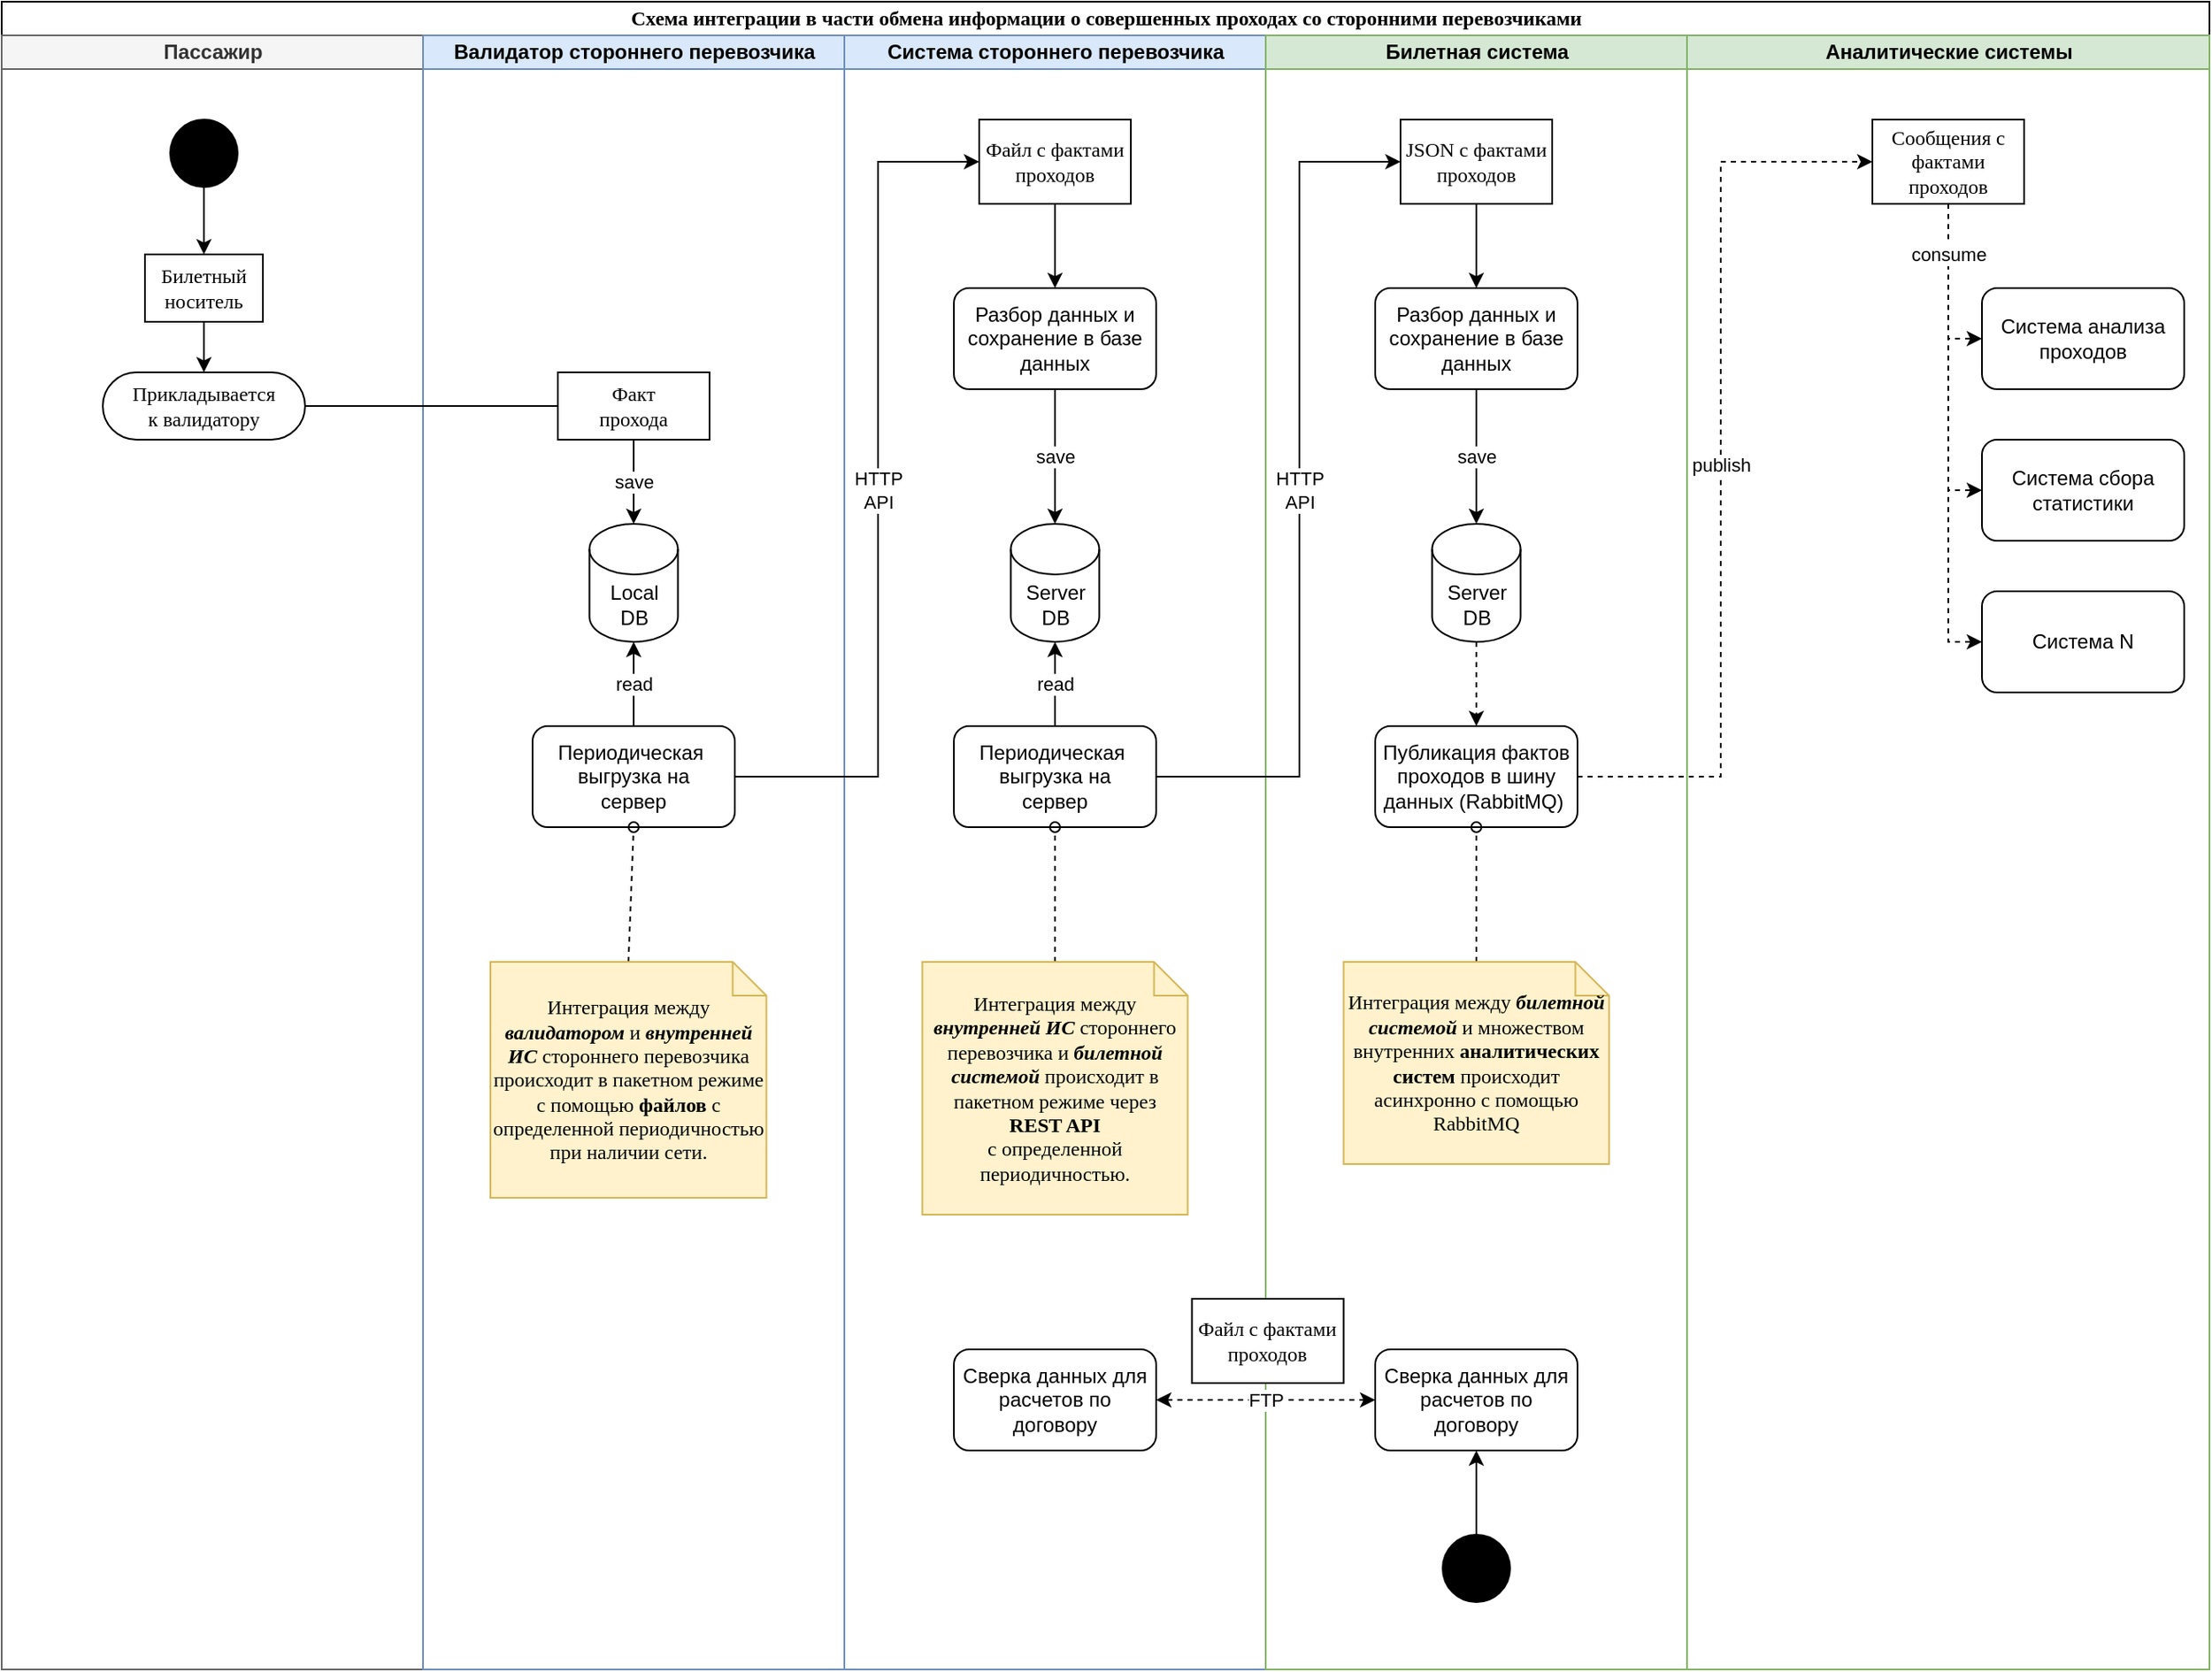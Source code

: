 <mxfile version="21.4.0" type="device">
  <diagram name="Page-1" id="0783ab3e-0a74-02c8-0abd-f7b4e66b4bec">
    <mxGraphModel dx="1818" dy="994" grid="1" gridSize="10" guides="1" tooltips="1" connect="1" arrows="1" fold="1" page="1" pageScale="1" pageWidth="850" pageHeight="1100" background="none" math="0" shadow="0">
      <root>
        <mxCell id="0" />
        <mxCell id="1" parent="0" />
        <mxCell id="1c1d494c118603dd-1" value="Схема интеграции в части обмена информации о совершенных проходах со сторонними перевозчиками" style="swimlane;html=1;childLayout=stackLayout;startSize=20;rounded=0;shadow=0;comic=0;labelBackgroundColor=none;strokeWidth=1;fontFamily=Verdana;fontSize=12;align=center;" parent="1" vertex="1">
          <mxGeometry x="40" y="20" width="1310" height="990" as="geometry" />
        </mxCell>
        <mxCell id="2zmmHPcW2234nlNqoh1p-1" value="Пассажир" style="swimlane;html=1;startSize=20;fillColor=#f5f5f5;fontColor=#333333;strokeColor=#666666;" parent="1c1d494c118603dd-1" vertex="1">
          <mxGeometry y="20" width="250" height="970" as="geometry" />
        </mxCell>
        <mxCell id="2zmmHPcW2234nlNqoh1p-49" value="" style="edgeStyle=orthogonalEdgeStyle;rounded=0;orthogonalLoop=1;jettySize=auto;html=1;" parent="2zmmHPcW2234nlNqoh1p-1" source="2zmmHPcW2234nlNqoh1p-43" target="2zmmHPcW2234nlNqoh1p-46" edge="1">
          <mxGeometry relative="1" as="geometry" />
        </mxCell>
        <mxCell id="2zmmHPcW2234nlNqoh1p-43" value="" style="ellipse;whiteSpace=wrap;html=1;rounded=0;shadow=0;comic=0;labelBackgroundColor=none;strokeWidth=1;fillColor=#000000;fontFamily=Verdana;fontSize=12;align=center;" parent="2zmmHPcW2234nlNqoh1p-1" vertex="1">
          <mxGeometry x="100" y="50" width="40" height="40" as="geometry" />
        </mxCell>
        <mxCell id="2zmmHPcW2234nlNqoh1p-44" value="Прикладывается&lt;br&gt;к валидатору" style="rounded=1;whiteSpace=wrap;html=1;shadow=0;comic=0;labelBackgroundColor=none;strokeWidth=1;fontFamily=Verdana;fontSize=12;align=center;arcSize=50;" parent="2zmmHPcW2234nlNqoh1p-1" vertex="1">
          <mxGeometry x="60" y="200" width="120" height="40" as="geometry" />
        </mxCell>
        <mxCell id="2zmmHPcW2234nlNqoh1p-50" value="" style="edgeStyle=orthogonalEdgeStyle;rounded=0;orthogonalLoop=1;jettySize=auto;html=1;" parent="2zmmHPcW2234nlNqoh1p-1" source="2zmmHPcW2234nlNqoh1p-46" target="2zmmHPcW2234nlNqoh1p-44" edge="1">
          <mxGeometry relative="1" as="geometry" />
        </mxCell>
        <mxCell id="2zmmHPcW2234nlNqoh1p-46" value="Билетный носитель" style="rounded=0;whiteSpace=wrap;html=1;shadow=0;comic=0;labelBackgroundColor=none;strokeWidth=1;fontFamily=Verdana;fontSize=12;align=center;arcSize=50;" parent="2zmmHPcW2234nlNqoh1p-1" vertex="1">
          <mxGeometry x="85" y="130" width="70" height="40" as="geometry" />
        </mxCell>
        <mxCell id="1c1d494c118603dd-2" value="Валидатор стороннего перевозчика" style="swimlane;html=1;startSize=20;fillColor=#dae8fc;strokeColor=#6c8ebf;" parent="1c1d494c118603dd-1" vertex="1">
          <mxGeometry x="250" y="20" width="250" height="970" as="geometry" />
        </mxCell>
        <mxCell id="2zmmHPcW2234nlNqoh1p-55" value="save" style="edgeStyle=orthogonalEdgeStyle;rounded=0;orthogonalLoop=1;jettySize=auto;html=1;exitX=0.5;exitY=1;exitDx=0;exitDy=0;entryX=0.5;entryY=0;entryDx=0;entryDy=0;entryPerimeter=0;" parent="1c1d494c118603dd-2" source="2zmmHPcW2234nlNqoh1p-51" target="2zmmHPcW2234nlNqoh1p-54" edge="1">
          <mxGeometry relative="1" as="geometry" />
        </mxCell>
        <mxCell id="2zmmHPcW2234nlNqoh1p-51" value="Факт&lt;br&gt;прохода" style="rounded=0;whiteSpace=wrap;html=1;shadow=0;comic=0;labelBackgroundColor=none;strokeWidth=1;fontFamily=Verdana;fontSize=12;align=center;arcSize=50;" parent="1c1d494c118603dd-2" vertex="1">
          <mxGeometry x="80" y="200" width="90" height="40" as="geometry" />
        </mxCell>
        <mxCell id="2zmmHPcW2234nlNqoh1p-54" value="Local&lt;br&gt;DB" style="shape=cylinder3;whiteSpace=wrap;html=1;boundedLbl=1;backgroundOutline=1;size=15;" parent="1c1d494c118603dd-2" vertex="1">
          <mxGeometry x="98.75" y="290" width="52.5" height="70" as="geometry" />
        </mxCell>
        <mxCell id="2zmmHPcW2234nlNqoh1p-66" value="read" style="edgeStyle=orthogonalEdgeStyle;rounded=0;orthogonalLoop=1;jettySize=auto;html=1;exitX=0.5;exitY=0;exitDx=0;exitDy=0;entryX=0.5;entryY=1;entryDx=0;entryDy=0;entryPerimeter=0;" parent="1c1d494c118603dd-2" source="2zmmHPcW2234nlNqoh1p-56" target="2zmmHPcW2234nlNqoh1p-54" edge="1">
          <mxGeometry relative="1" as="geometry" />
        </mxCell>
        <mxCell id="2zmmHPcW2234nlNqoh1p-56" value="Периодическая&amp;nbsp; выгрузка на&lt;br&gt;сервер" style="rounded=1;whiteSpace=wrap;html=1;" parent="1c1d494c118603dd-2" vertex="1">
          <mxGeometry x="65" y="410" width="120" height="60" as="geometry" />
        </mxCell>
        <mxCell id="2zmmHPcW2234nlNqoh1p-67" style="rounded=0;orthogonalLoop=1;jettySize=auto;html=1;exitX=0.5;exitY=0;exitDx=0;exitDy=0;exitPerimeter=0;entryX=0.5;entryY=1;entryDx=0;entryDy=0;endArrow=oval;endFill=0;dashed=1;" parent="1c1d494c118603dd-2" source="2zmmHPcW2234nlNqoh1p-47" target="2zmmHPcW2234nlNqoh1p-56" edge="1">
          <mxGeometry relative="1" as="geometry" />
        </mxCell>
        <mxCell id="2zmmHPcW2234nlNqoh1p-47" value="Интеграция между &lt;i&gt;&lt;b&gt;валидатором&lt;/b&gt;&lt;/i&gt; и &lt;i&gt;&lt;b&gt;внутренней ИС&lt;/b&gt; &lt;/i&gt;стороннего перевозчика происходит в пакетном режиме с помощью &lt;b&gt;файлов&amp;nbsp;&lt;/b&gt;с определенной периодичностью при наличии сети." style="shape=note;whiteSpace=wrap;html=1;rounded=0;shadow=0;comic=0;labelBackgroundColor=none;strokeWidth=1;fontFamily=Verdana;fontSize=12;align=center;size=20;verticalAlign=middle;fillColor=#fff2cc;strokeColor=#d6b656;" parent="1c1d494c118603dd-2" vertex="1">
          <mxGeometry x="40" y="550" width="163.75" height="140" as="geometry" />
        </mxCell>
        <mxCell id="1c1d494c118603dd-3" value="Система стороннего перевозчика" style="swimlane;html=1;startSize=20;fillColor=#dae8fc;strokeColor=#6c8ebf;" parent="1c1d494c118603dd-1" vertex="1">
          <mxGeometry x="500" y="20" width="250" height="970" as="geometry" />
        </mxCell>
        <mxCell id="2zmmHPcW2234nlNqoh1p-64" style="edgeStyle=orthogonalEdgeStyle;rounded=0;orthogonalLoop=1;jettySize=auto;html=1;exitX=0.5;exitY=1;exitDx=0;exitDy=0;entryX=0.5;entryY=0;entryDx=0;entryDy=0;" parent="1c1d494c118603dd-3" source="2zmmHPcW2234nlNqoh1p-60" target="2zmmHPcW2234nlNqoh1p-63" edge="1">
          <mxGeometry relative="1" as="geometry" />
        </mxCell>
        <mxCell id="2zmmHPcW2234nlNqoh1p-60" value="Файл с фактами проходов" style="rounded=0;whiteSpace=wrap;html=1;shadow=0;comic=0;labelBackgroundColor=none;strokeWidth=1;fontFamily=Verdana;fontSize=12;align=center;arcSize=50;" parent="1c1d494c118603dd-3" vertex="1">
          <mxGeometry x="80" y="50" width="90" height="50" as="geometry" />
        </mxCell>
        <mxCell id="2zmmHPcW2234nlNqoh1p-62" value="Server DB" style="shape=cylinder3;whiteSpace=wrap;html=1;boundedLbl=1;backgroundOutline=1;size=15;" parent="1c1d494c118603dd-3" vertex="1">
          <mxGeometry x="98.75" y="290" width="52.5" height="70" as="geometry" />
        </mxCell>
        <mxCell id="2zmmHPcW2234nlNqoh1p-65" value="save" style="edgeStyle=orthogonalEdgeStyle;rounded=0;orthogonalLoop=1;jettySize=auto;html=1;exitX=0.5;exitY=1;exitDx=0;exitDy=0;entryX=0.5;entryY=0;entryDx=0;entryDy=0;entryPerimeter=0;" parent="1c1d494c118603dd-3" source="2zmmHPcW2234nlNqoh1p-63" target="2zmmHPcW2234nlNqoh1p-62" edge="1">
          <mxGeometry relative="1" as="geometry" />
        </mxCell>
        <mxCell id="2zmmHPcW2234nlNqoh1p-63" value="Разбор данных и сохранение в базе данных" style="rounded=1;whiteSpace=wrap;html=1;" parent="1c1d494c118603dd-3" vertex="1">
          <mxGeometry x="65" y="150" width="120" height="60" as="geometry" />
        </mxCell>
        <mxCell id="2zmmHPcW2234nlNqoh1p-71" value="read" style="edgeStyle=orthogonalEdgeStyle;rounded=0;orthogonalLoop=1;jettySize=auto;html=1;exitX=0.5;exitY=0;exitDx=0;exitDy=0;entryX=0.5;entryY=1;entryDx=0;entryDy=0;entryPerimeter=0;" parent="1c1d494c118603dd-3" source="2zmmHPcW2234nlNqoh1p-68" target="2zmmHPcW2234nlNqoh1p-62" edge="1">
          <mxGeometry relative="1" as="geometry" />
        </mxCell>
        <mxCell id="2zmmHPcW2234nlNqoh1p-68" value="Периодическая&amp;nbsp; выгрузка на&lt;br&gt;сервер" style="rounded=1;whiteSpace=wrap;html=1;" parent="1c1d494c118603dd-3" vertex="1">
          <mxGeometry x="65" y="410" width="120" height="60" as="geometry" />
        </mxCell>
        <mxCell id="2zmmHPcW2234nlNqoh1p-70" style="edgeStyle=orthogonalEdgeStyle;rounded=0;orthogonalLoop=1;jettySize=auto;html=1;exitX=0.5;exitY=0;exitDx=0;exitDy=0;exitPerimeter=0;entryX=0.5;entryY=1;entryDx=0;entryDy=0;endArrow=oval;endFill=0;dashed=1;" parent="1c1d494c118603dd-3" source="2zmmHPcW2234nlNqoh1p-69" target="2zmmHPcW2234nlNqoh1p-68" edge="1">
          <mxGeometry relative="1" as="geometry" />
        </mxCell>
        <mxCell id="2zmmHPcW2234nlNqoh1p-69" value="Интеграция между &lt;i&gt;&lt;b&gt;внутренней ИС &lt;/b&gt;&lt;/i&gt;стороннего перевозчика и &lt;i&gt;&lt;b&gt;билетной системой&lt;/b&gt;&lt;/i&gt; происходит в пакетном режиме через&lt;br&gt;&lt;b&gt;REST API&lt;br&gt;&lt;/b&gt;с определенной периодичностью." style="shape=note;whiteSpace=wrap;html=1;rounded=0;shadow=0;comic=0;labelBackgroundColor=none;strokeWidth=1;fontFamily=Verdana;fontSize=12;align=center;size=20;verticalAlign=middle;fillColor=#fff2cc;strokeColor=#d6b656;" parent="1c1d494c118603dd-3" vertex="1">
          <mxGeometry x="46.25" y="550" width="157.5" height="150" as="geometry" />
        </mxCell>
        <mxCell id="30yX2KAs6OhzjAB0OTzx-5" value="Сверка данных для расчетов по договору" style="rounded=1;whiteSpace=wrap;html=1;" vertex="1" parent="1c1d494c118603dd-3">
          <mxGeometry x="65" y="780" width="120" height="60" as="geometry" />
        </mxCell>
        <mxCell id="1c1d494c118603dd-4" value="Билетная система" style="swimlane;html=1;startSize=20;fillColor=#d5e8d4;strokeColor=#82b366;" parent="1c1d494c118603dd-1" vertex="1">
          <mxGeometry x="750" y="20" width="250" height="970" as="geometry" />
        </mxCell>
        <mxCell id="2zmmHPcW2234nlNqoh1p-75" style="edgeStyle=orthogonalEdgeStyle;rounded=0;orthogonalLoop=1;jettySize=auto;html=1;exitX=0.5;exitY=1;exitDx=0;exitDy=0;entryX=0.5;entryY=0;entryDx=0;entryDy=0;" parent="1c1d494c118603dd-4" source="2zmmHPcW2234nlNqoh1p-72" target="2zmmHPcW2234nlNqoh1p-74" edge="1">
          <mxGeometry relative="1" as="geometry" />
        </mxCell>
        <mxCell id="2zmmHPcW2234nlNqoh1p-72" value="JSON с фактами проходов" style="rounded=0;whiteSpace=wrap;html=1;shadow=0;comic=0;labelBackgroundColor=none;strokeWidth=1;fontFamily=Verdana;fontSize=12;align=center;arcSize=50;" parent="1c1d494c118603dd-4" vertex="1">
          <mxGeometry x="80" y="50" width="90" height="50" as="geometry" />
        </mxCell>
        <mxCell id="2zmmHPcW2234nlNqoh1p-77" value="save" style="edgeStyle=orthogonalEdgeStyle;rounded=0;orthogonalLoop=1;jettySize=auto;html=1;exitX=0.5;exitY=1;exitDx=0;exitDy=0;entryX=0.5;entryY=0;entryDx=0;entryDy=0;entryPerimeter=0;" parent="1c1d494c118603dd-4" source="2zmmHPcW2234nlNqoh1p-74" target="2zmmHPcW2234nlNqoh1p-76" edge="1">
          <mxGeometry relative="1" as="geometry" />
        </mxCell>
        <mxCell id="2zmmHPcW2234nlNqoh1p-74" value="Разбор данных и сохранение в базе данных" style="rounded=1;whiteSpace=wrap;html=1;" parent="1c1d494c118603dd-4" vertex="1">
          <mxGeometry x="65" y="150" width="120" height="60" as="geometry" />
        </mxCell>
        <mxCell id="2zmmHPcW2234nlNqoh1p-83" value="" style="edgeStyle=orthogonalEdgeStyle;rounded=0;orthogonalLoop=1;jettySize=auto;html=1;exitX=0.5;exitY=1;exitDx=0;exitDy=0;exitPerimeter=0;entryX=0.5;entryY=0;entryDx=0;entryDy=0;dashed=1;" parent="1c1d494c118603dd-4" source="2zmmHPcW2234nlNqoh1p-76" target="2zmmHPcW2234nlNqoh1p-79" edge="1">
          <mxGeometry relative="1" as="geometry" />
        </mxCell>
        <mxCell id="2zmmHPcW2234nlNqoh1p-76" value="Server DB" style="shape=cylinder3;whiteSpace=wrap;html=1;boundedLbl=1;backgroundOutline=1;size=15;" parent="1c1d494c118603dd-4" vertex="1">
          <mxGeometry x="98.75" y="290" width="52.5" height="70" as="geometry" />
        </mxCell>
        <mxCell id="2zmmHPcW2234nlNqoh1p-79" value="Публикация фактов проходов в шину данных (RabbitMQ)&amp;nbsp;" style="rounded=1;whiteSpace=wrap;html=1;" parent="1c1d494c118603dd-4" vertex="1">
          <mxGeometry x="65" y="410" width="120" height="60" as="geometry" />
        </mxCell>
        <mxCell id="2zmmHPcW2234nlNqoh1p-85" style="edgeStyle=orthogonalEdgeStyle;rounded=0;orthogonalLoop=1;jettySize=auto;html=1;exitX=0.5;exitY=0;exitDx=0;exitDy=0;exitPerimeter=0;entryX=0.5;entryY=1;entryDx=0;entryDy=0;endArrow=oval;endFill=0;dashed=1;" parent="1c1d494c118603dd-4" source="2zmmHPcW2234nlNqoh1p-84" target="2zmmHPcW2234nlNqoh1p-79" edge="1">
          <mxGeometry relative="1" as="geometry" />
        </mxCell>
        <mxCell id="2zmmHPcW2234nlNqoh1p-84" value="Интеграция между &lt;i style=&quot;&quot;&gt;&lt;b&gt;билетной системой&lt;/b&gt; &lt;/i&gt;и множеством внутренних &lt;b&gt;аналитических систем&lt;/b&gt;&amp;nbsp;происходит асинхронно с помощью RabbitMQ" style="shape=note;whiteSpace=wrap;html=1;rounded=0;shadow=0;comic=0;labelBackgroundColor=none;strokeWidth=1;fontFamily=Verdana;fontSize=12;align=center;size=20;verticalAlign=middle;fillColor=#fff2cc;strokeColor=#d6b656;" parent="1c1d494c118603dd-4" vertex="1">
          <mxGeometry x="46.25" y="550" width="157.5" height="120" as="geometry" />
        </mxCell>
        <mxCell id="30yX2KAs6OhzjAB0OTzx-2" value="Сверка данных для расчетов по договору" style="rounded=1;whiteSpace=wrap;html=1;" vertex="1" parent="1c1d494c118603dd-4">
          <mxGeometry x="65" y="780" width="120" height="60" as="geometry" />
        </mxCell>
        <mxCell id="30yX2KAs6OhzjAB0OTzx-3" style="edgeStyle=orthogonalEdgeStyle;rounded=0;orthogonalLoop=1;jettySize=auto;html=1;exitX=0.5;exitY=0;exitDx=0;exitDy=0;entryX=0.5;entryY=1;entryDx=0;entryDy=0;" edge="1" parent="1c1d494c118603dd-4" source="30yX2KAs6OhzjAB0OTzx-1" target="30yX2KAs6OhzjAB0OTzx-2">
          <mxGeometry relative="1" as="geometry" />
        </mxCell>
        <mxCell id="30yX2KAs6OhzjAB0OTzx-1" value="" style="ellipse;whiteSpace=wrap;html=1;rounded=0;shadow=0;comic=0;labelBackgroundColor=none;strokeWidth=1;fillColor=#000000;fontFamily=Verdana;fontSize=12;align=center;" vertex="1" parent="1c1d494c118603dd-4">
          <mxGeometry x="105" y="890" width="40" height="40" as="geometry" />
        </mxCell>
        <mxCell id="30yX2KAs6OhzjAB0OTzx-7" value="Файл с фактами проходов" style="rounded=0;whiteSpace=wrap;html=1;shadow=0;comic=0;labelBackgroundColor=none;strokeWidth=1;fontFamily=Verdana;fontSize=12;align=center;arcSize=50;" vertex="1" parent="1c1d494c118603dd-4">
          <mxGeometry x="-43.75" y="750" width="90" height="50" as="geometry" />
        </mxCell>
        <mxCell id="2zmmHPcW2234nlNqoh1p-10" value="Аналитические системы" style="swimlane;html=1;startSize=20;fillColor=#d5e8d4;strokeColor=#82b366;" parent="1c1d494c118603dd-1" vertex="1">
          <mxGeometry x="1000" y="20" width="310" height="970" as="geometry" />
        </mxCell>
        <mxCell id="2zmmHPcW2234nlNqoh1p-80" value="Система анализа проходов" style="rounded=1;whiteSpace=wrap;html=1;" parent="2zmmHPcW2234nlNqoh1p-10" vertex="1">
          <mxGeometry x="175" y="150" width="120" height="60" as="geometry" />
        </mxCell>
        <mxCell id="2zmmHPcW2234nlNqoh1p-82" value="Система N" style="rounded=1;whiteSpace=wrap;html=1;" parent="2zmmHPcW2234nlNqoh1p-10" vertex="1">
          <mxGeometry x="175" y="330" width="120" height="60" as="geometry" />
        </mxCell>
        <mxCell id="2zmmHPcW2234nlNqoh1p-88" style="edgeStyle=orthogonalEdgeStyle;rounded=0;orthogonalLoop=1;jettySize=auto;html=1;exitX=0.5;exitY=1;exitDx=0;exitDy=0;entryX=0;entryY=0.5;entryDx=0;entryDy=0;dashed=1;" parent="2zmmHPcW2234nlNqoh1p-10" source="2zmmHPcW2234nlNqoh1p-86" target="2zmmHPcW2234nlNqoh1p-80" edge="1">
          <mxGeometry relative="1" as="geometry" />
        </mxCell>
        <mxCell id="2zmmHPcW2234nlNqoh1p-89" style="edgeStyle=orthogonalEdgeStyle;rounded=0;orthogonalLoop=1;jettySize=auto;html=1;exitX=0.5;exitY=1;exitDx=0;exitDy=0;entryX=0;entryY=0.5;entryDx=0;entryDy=0;dashed=1;" parent="2zmmHPcW2234nlNqoh1p-10" source="2zmmHPcW2234nlNqoh1p-86" target="2zmmHPcW2234nlNqoh1p-81" edge="1">
          <mxGeometry relative="1" as="geometry" />
        </mxCell>
        <mxCell id="2zmmHPcW2234nlNqoh1p-90" value="consume" style="edgeStyle=orthogonalEdgeStyle;rounded=0;orthogonalLoop=1;jettySize=auto;html=1;exitX=0.5;exitY=1;exitDx=0;exitDy=0;entryX=0;entryY=0.5;entryDx=0;entryDy=0;dashed=1;" parent="2zmmHPcW2234nlNqoh1p-10" source="2zmmHPcW2234nlNqoh1p-86" target="2zmmHPcW2234nlNqoh1p-82" edge="1">
          <mxGeometry x="-0.786" relative="1" as="geometry">
            <mxPoint as="offset" />
          </mxGeometry>
        </mxCell>
        <mxCell id="2zmmHPcW2234nlNqoh1p-86" value="Сообщения с фактами проходов" style="rounded=0;whiteSpace=wrap;html=1;shadow=0;comic=0;labelBackgroundColor=none;strokeWidth=1;fontFamily=Verdana;fontSize=12;align=center;arcSize=50;" parent="2zmmHPcW2234nlNqoh1p-10" vertex="1">
          <mxGeometry x="110" y="50" width="90" height="50" as="geometry" />
        </mxCell>
        <mxCell id="2zmmHPcW2234nlNqoh1p-81" value="Система сбора статистики" style="rounded=1;whiteSpace=wrap;html=1;" parent="2zmmHPcW2234nlNqoh1p-10" vertex="1">
          <mxGeometry x="175" y="240" width="120" height="60" as="geometry" />
        </mxCell>
        <mxCell id="2zmmHPcW2234nlNqoh1p-52" style="edgeStyle=orthogonalEdgeStyle;rounded=0;orthogonalLoop=1;jettySize=auto;html=1;endArrow=none;endFill=0;" parent="1c1d494c118603dd-1" source="2zmmHPcW2234nlNqoh1p-44" target="2zmmHPcW2234nlNqoh1p-51" edge="1">
          <mxGeometry relative="1" as="geometry" />
        </mxCell>
        <mxCell id="2zmmHPcW2234nlNqoh1p-61" value="HTTP&lt;br&gt;API" style="edgeStyle=orthogonalEdgeStyle;rounded=0;orthogonalLoop=1;jettySize=auto;html=1;exitX=1;exitY=0.5;exitDx=0;exitDy=0;entryX=0;entryY=0.5;entryDx=0;entryDy=0;" parent="1c1d494c118603dd-1" source="2zmmHPcW2234nlNqoh1p-56" target="2zmmHPcW2234nlNqoh1p-60" edge="1">
          <mxGeometry relative="1" as="geometry">
            <Array as="points">
              <mxPoint x="520" y="460" />
              <mxPoint x="520" y="95" />
            </Array>
          </mxGeometry>
        </mxCell>
        <mxCell id="2zmmHPcW2234nlNqoh1p-73" value="HTTP&lt;br&gt;API" style="edgeStyle=orthogonalEdgeStyle;rounded=0;orthogonalLoop=1;jettySize=auto;html=1;exitX=1;exitY=0.5;exitDx=0;exitDy=0;entryX=0;entryY=0.5;entryDx=0;entryDy=0;" parent="1c1d494c118603dd-1" source="2zmmHPcW2234nlNqoh1p-68" target="2zmmHPcW2234nlNqoh1p-72" edge="1">
          <mxGeometry relative="1" as="geometry">
            <Array as="points">
              <mxPoint x="770" y="460" />
              <mxPoint x="770" y="95" />
            </Array>
          </mxGeometry>
        </mxCell>
        <mxCell id="2zmmHPcW2234nlNqoh1p-87" value="publish" style="edgeStyle=orthogonalEdgeStyle;rounded=0;orthogonalLoop=1;jettySize=auto;html=1;exitX=1;exitY=0.5;exitDx=0;exitDy=0;entryX=0;entryY=0.5;entryDx=0;entryDy=0;dashed=1;" parent="1c1d494c118603dd-1" source="2zmmHPcW2234nlNqoh1p-79" target="2zmmHPcW2234nlNqoh1p-86" edge="1">
          <mxGeometry x="0.002" relative="1" as="geometry">
            <Array as="points">
              <mxPoint x="1020" y="460" />
              <mxPoint x="1020" y="95" />
            </Array>
            <mxPoint as="offset" />
          </mxGeometry>
        </mxCell>
        <mxCell id="30yX2KAs6OhzjAB0OTzx-6" value="FTP" style="edgeStyle=orthogonalEdgeStyle;rounded=0;orthogonalLoop=1;jettySize=auto;html=1;exitX=0;exitY=0.5;exitDx=0;exitDy=0;entryX=1;entryY=0.5;entryDx=0;entryDy=0;startArrow=classic;startFill=1;dashed=1;" edge="1" parent="1c1d494c118603dd-1" source="30yX2KAs6OhzjAB0OTzx-2" target="30yX2KAs6OhzjAB0OTzx-5">
          <mxGeometry relative="1" as="geometry" />
        </mxCell>
      </root>
    </mxGraphModel>
  </diagram>
</mxfile>
